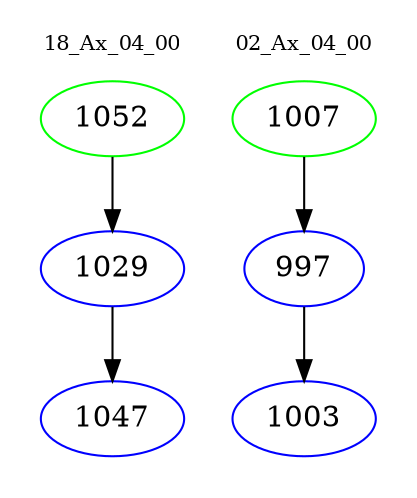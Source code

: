 digraph{
subgraph cluster_0 {
color = white
label = "18_Ax_04_00";
fontsize=10;
T0_1052 [label="1052", color="green"]
T0_1052 -> T0_1029 [color="black"]
T0_1029 [label="1029", color="blue"]
T0_1029 -> T0_1047 [color="black"]
T0_1047 [label="1047", color="blue"]
}
subgraph cluster_1 {
color = white
label = "02_Ax_04_00";
fontsize=10;
T1_1007 [label="1007", color="green"]
T1_1007 -> T1_997 [color="black"]
T1_997 [label="997", color="blue"]
T1_997 -> T1_1003 [color="black"]
T1_1003 [label="1003", color="blue"]
}
}
